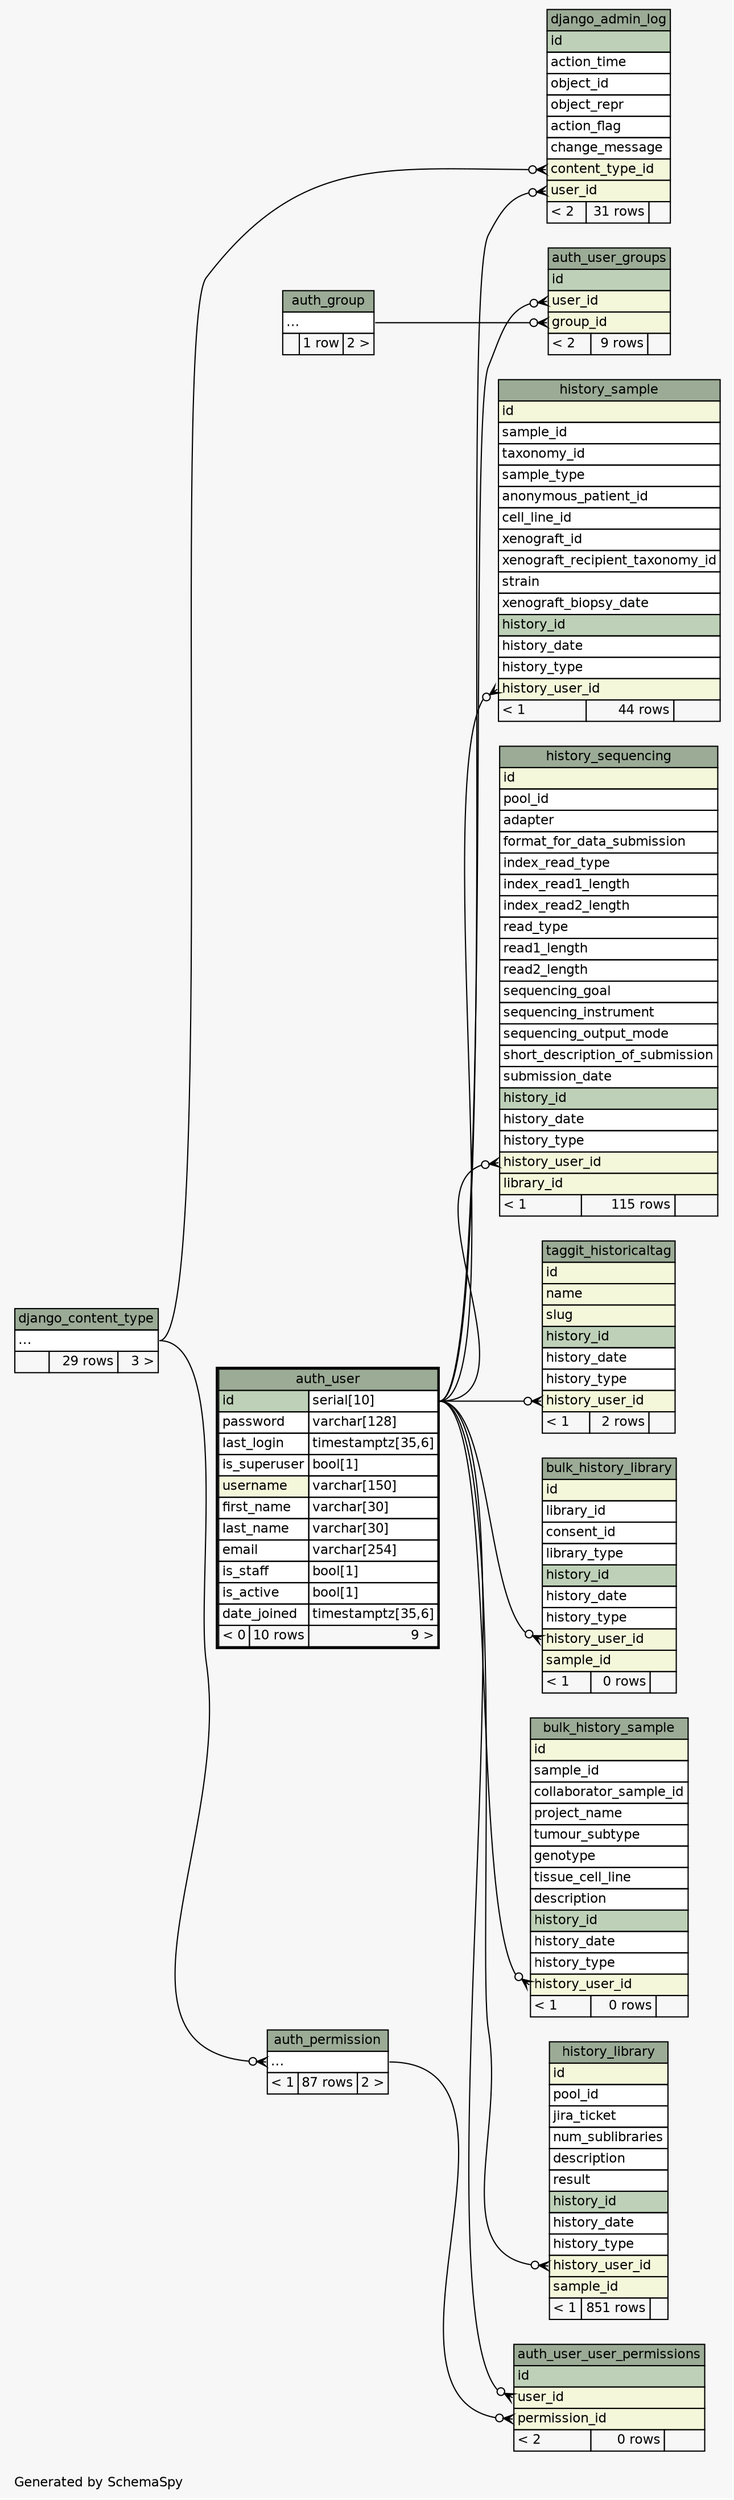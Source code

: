 // dot 2.36.0 on Mac OS X 10.9.5
// SchemaSpy rev 590
digraph "twoDegreesRelationshipsDiagram" {
  graph [
    rankdir="RL"
    bgcolor="#f7f7f7"
    label="\nGenerated by SchemaSpy"
    labeljust="l"
    nodesep="0.18"
    ranksep="0.46"
    fontname="Helvetica"
    fontsize="11"
  ];
  node [
    fontname="Helvetica"
    fontsize="11"
    shape="plaintext"
  ];
  edge [
    arrowsize="0.8"
  ];
  "auth_permission":"elipses":w -> "django_content_type":"elipses":e [arrowhead=none dir=back arrowtail=crowodot];
  "auth_user_groups":"group_id":w -> "auth_group":"elipses":e [arrowhead=none dir=back arrowtail=crowodot];
  "auth_user_groups":"user_id":w -> "auth_user":"id.type":e [arrowhead=none dir=back arrowtail=crowodot];
  "auth_user_user_permissions":"permission_id":w -> "auth_permission":"elipses":e [arrowhead=none dir=back arrowtail=crowodot];
  "auth_user_user_permissions":"user_id":w -> "auth_user":"id.type":e [arrowhead=none dir=back arrowtail=crowodot];
  "bulk_history_library":"history_user_id":w -> "auth_user":"id.type":e [arrowhead=none dir=back arrowtail=crowodot];
  "bulk_history_sample":"history_user_id":w -> "auth_user":"id.type":e [arrowhead=none dir=back arrowtail=crowodot];
  "django_admin_log":"content_type_id":w -> "django_content_type":"elipses":e [arrowhead=none dir=back arrowtail=crowodot];
  "django_admin_log":"user_id":w -> "auth_user":"id.type":e [arrowhead=none dir=back arrowtail=crowodot];
  "history_library":"history_user_id":w -> "auth_user":"id.type":e [arrowhead=none dir=back arrowtail=crowodot];
  "history_sample":"history_user_id":w -> "auth_user":"id.type":e [arrowhead=none dir=back arrowtail=crowodot];
  "history_sequencing":"history_user_id":w -> "auth_user":"id.type":e [arrowhead=none dir=back arrowtail=crowodot];
  "taggit_historicaltag":"history_user_id":w -> "auth_user":"id.type":e [arrowhead=none dir=back arrowtail=crowodot];
  "auth_group" [
    label=<
    <TABLE BORDER="0" CELLBORDER="1" CELLSPACING="0" BGCOLOR="#ffffff">
      <TR><TD COLSPAN="3" BGCOLOR="#9bab96" ALIGN="CENTER">auth_group</TD></TR>
      <TR><TD PORT="elipses" COLSPAN="3" ALIGN="LEFT">...</TD></TR>
      <TR><TD ALIGN="LEFT" BGCOLOR="#f7f7f7">  </TD><TD ALIGN="RIGHT" BGCOLOR="#f7f7f7">1 row</TD><TD ALIGN="RIGHT" BGCOLOR="#f7f7f7">2 &gt;</TD></TR>
    </TABLE>>
    URL="auth_group.html"
    tooltip="auth_group"
  ];
  "auth_permission" [
    label=<
    <TABLE BORDER="0" CELLBORDER="1" CELLSPACING="0" BGCOLOR="#ffffff">
      <TR><TD COLSPAN="3" BGCOLOR="#9bab96" ALIGN="CENTER">auth_permission</TD></TR>
      <TR><TD PORT="elipses" COLSPAN="3" ALIGN="LEFT">...</TD></TR>
      <TR><TD ALIGN="LEFT" BGCOLOR="#f7f7f7">&lt; 1</TD><TD ALIGN="RIGHT" BGCOLOR="#f7f7f7">87 rows</TD><TD ALIGN="RIGHT" BGCOLOR="#f7f7f7">2 &gt;</TD></TR>
    </TABLE>>
    URL="auth_permission.html"
    tooltip="auth_permission"
  ];
  "auth_user" [
    label=<
    <TABLE BORDER="2" CELLBORDER="1" CELLSPACING="0" BGCOLOR="#ffffff">
      <TR><TD COLSPAN="3" BGCOLOR="#9bab96" ALIGN="CENTER">auth_user</TD></TR>
      <TR><TD PORT="id" COLSPAN="2" BGCOLOR="#bed1b8" ALIGN="LEFT">id</TD><TD PORT="id.type" ALIGN="LEFT">serial[10]</TD></TR>
      <TR><TD PORT="password" COLSPAN="2" ALIGN="LEFT">password</TD><TD PORT="password.type" ALIGN="LEFT">varchar[128]</TD></TR>
      <TR><TD PORT="last_login" COLSPAN="2" ALIGN="LEFT">last_login</TD><TD PORT="last_login.type" ALIGN="LEFT">timestamptz[35,6]</TD></TR>
      <TR><TD PORT="is_superuser" COLSPAN="2" ALIGN="LEFT">is_superuser</TD><TD PORT="is_superuser.type" ALIGN="LEFT">bool[1]</TD></TR>
      <TR><TD PORT="username" COLSPAN="2" BGCOLOR="#f4f7da" ALIGN="LEFT">username</TD><TD PORT="username.type" ALIGN="LEFT">varchar[150]</TD></TR>
      <TR><TD PORT="first_name" COLSPAN="2" ALIGN="LEFT">first_name</TD><TD PORT="first_name.type" ALIGN="LEFT">varchar[30]</TD></TR>
      <TR><TD PORT="last_name" COLSPAN="2" ALIGN="LEFT">last_name</TD><TD PORT="last_name.type" ALIGN="LEFT">varchar[30]</TD></TR>
      <TR><TD PORT="email" COLSPAN="2" ALIGN="LEFT">email</TD><TD PORT="email.type" ALIGN="LEFT">varchar[254]</TD></TR>
      <TR><TD PORT="is_staff" COLSPAN="2" ALIGN="LEFT">is_staff</TD><TD PORT="is_staff.type" ALIGN="LEFT">bool[1]</TD></TR>
      <TR><TD PORT="is_active" COLSPAN="2" ALIGN="LEFT">is_active</TD><TD PORT="is_active.type" ALIGN="LEFT">bool[1]</TD></TR>
      <TR><TD PORT="date_joined" COLSPAN="2" ALIGN="LEFT">date_joined</TD><TD PORT="date_joined.type" ALIGN="LEFT">timestamptz[35,6]</TD></TR>
      <TR><TD ALIGN="LEFT" BGCOLOR="#f7f7f7">&lt; 0</TD><TD ALIGN="RIGHT" BGCOLOR="#f7f7f7">10 rows</TD><TD ALIGN="RIGHT" BGCOLOR="#f7f7f7">9 &gt;</TD></TR>
    </TABLE>>
    URL="auth_user.html"
    tooltip="auth_user"
  ];
  "auth_user_groups" [
    label=<
    <TABLE BORDER="0" CELLBORDER="1" CELLSPACING="0" BGCOLOR="#ffffff">
      <TR><TD COLSPAN="3" BGCOLOR="#9bab96" ALIGN="CENTER">auth_user_groups</TD></TR>
      <TR><TD PORT="id" COLSPAN="3" BGCOLOR="#bed1b8" ALIGN="LEFT">id</TD></TR>
      <TR><TD PORT="user_id" COLSPAN="3" BGCOLOR="#f4f7da" ALIGN="LEFT">user_id</TD></TR>
      <TR><TD PORT="group_id" COLSPAN="3" BGCOLOR="#f4f7da" ALIGN="LEFT">group_id</TD></TR>
      <TR><TD ALIGN="LEFT" BGCOLOR="#f7f7f7">&lt; 2</TD><TD ALIGN="RIGHT" BGCOLOR="#f7f7f7">9 rows</TD><TD ALIGN="RIGHT" BGCOLOR="#f7f7f7">  </TD></TR>
    </TABLE>>
    URL="auth_user_groups.html"
    tooltip="auth_user_groups"
  ];
  "auth_user_user_permissions" [
    label=<
    <TABLE BORDER="0" CELLBORDER="1" CELLSPACING="0" BGCOLOR="#ffffff">
      <TR><TD COLSPAN="3" BGCOLOR="#9bab96" ALIGN="CENTER">auth_user_user_permissions</TD></TR>
      <TR><TD PORT="id" COLSPAN="3" BGCOLOR="#bed1b8" ALIGN="LEFT">id</TD></TR>
      <TR><TD PORT="user_id" COLSPAN="3" BGCOLOR="#f4f7da" ALIGN="LEFT">user_id</TD></TR>
      <TR><TD PORT="permission_id" COLSPAN="3" BGCOLOR="#f4f7da" ALIGN="LEFT">permission_id</TD></TR>
      <TR><TD ALIGN="LEFT" BGCOLOR="#f7f7f7">&lt; 2</TD><TD ALIGN="RIGHT" BGCOLOR="#f7f7f7">0 rows</TD><TD ALIGN="RIGHT" BGCOLOR="#f7f7f7">  </TD></TR>
    </TABLE>>
    URL="auth_user_user_permissions.html"
    tooltip="auth_user_user_permissions"
  ];
  "bulk_history_library" [
    label=<
    <TABLE BORDER="0" CELLBORDER="1" CELLSPACING="0" BGCOLOR="#ffffff">
      <TR><TD COLSPAN="3" BGCOLOR="#9bab96" ALIGN="CENTER">bulk_history_library</TD></TR>
      <TR><TD PORT="id" COLSPAN="3" BGCOLOR="#f4f7da" ALIGN="LEFT">id</TD></TR>
      <TR><TD PORT="library_id" COLSPAN="3" ALIGN="LEFT">library_id</TD></TR>
      <TR><TD PORT="consent_id" COLSPAN="3" ALIGN="LEFT">consent_id</TD></TR>
      <TR><TD PORT="library_type" COLSPAN="3" ALIGN="LEFT">library_type</TD></TR>
      <TR><TD PORT="history_id" COLSPAN="3" BGCOLOR="#bed1b8" ALIGN="LEFT">history_id</TD></TR>
      <TR><TD PORT="history_date" COLSPAN="3" ALIGN="LEFT">history_date</TD></TR>
      <TR><TD PORT="history_type" COLSPAN="3" ALIGN="LEFT">history_type</TD></TR>
      <TR><TD PORT="history_user_id" COLSPAN="3" BGCOLOR="#f4f7da" ALIGN="LEFT">history_user_id</TD></TR>
      <TR><TD PORT="sample_id" COLSPAN="3" BGCOLOR="#f4f7da" ALIGN="LEFT">sample_id</TD></TR>
      <TR><TD ALIGN="LEFT" BGCOLOR="#f7f7f7">&lt; 1</TD><TD ALIGN="RIGHT" BGCOLOR="#f7f7f7">0 rows</TD><TD ALIGN="RIGHT" BGCOLOR="#f7f7f7">  </TD></TR>
    </TABLE>>
    URL="bulk_history_library.html"
    tooltip="bulk_history_library"
  ];
  "bulk_history_sample" [
    label=<
    <TABLE BORDER="0" CELLBORDER="1" CELLSPACING="0" BGCOLOR="#ffffff">
      <TR><TD COLSPAN="3" BGCOLOR="#9bab96" ALIGN="CENTER">bulk_history_sample</TD></TR>
      <TR><TD PORT="id" COLSPAN="3" BGCOLOR="#f4f7da" ALIGN="LEFT">id</TD></TR>
      <TR><TD PORT="sample_id" COLSPAN="3" ALIGN="LEFT">sample_id</TD></TR>
      <TR><TD PORT="collaborator_sample_id" COLSPAN="3" ALIGN="LEFT">collaborator_sample_id</TD></TR>
      <TR><TD PORT="project_name" COLSPAN="3" ALIGN="LEFT">project_name</TD></TR>
      <TR><TD PORT="tumour_subtype" COLSPAN="3" ALIGN="LEFT">tumour_subtype</TD></TR>
      <TR><TD PORT="genotype" COLSPAN="3" ALIGN="LEFT">genotype</TD></TR>
      <TR><TD PORT="tissue_cell_line" COLSPAN="3" ALIGN="LEFT">tissue_cell_line</TD></TR>
      <TR><TD PORT="description" COLSPAN="3" ALIGN="LEFT">description</TD></TR>
      <TR><TD PORT="history_id" COLSPAN="3" BGCOLOR="#bed1b8" ALIGN="LEFT">history_id</TD></TR>
      <TR><TD PORT="history_date" COLSPAN="3" ALIGN="LEFT">history_date</TD></TR>
      <TR><TD PORT="history_type" COLSPAN="3" ALIGN="LEFT">history_type</TD></TR>
      <TR><TD PORT="history_user_id" COLSPAN="3" BGCOLOR="#f4f7da" ALIGN="LEFT">history_user_id</TD></TR>
      <TR><TD ALIGN="LEFT" BGCOLOR="#f7f7f7">&lt; 1</TD><TD ALIGN="RIGHT" BGCOLOR="#f7f7f7">0 rows</TD><TD ALIGN="RIGHT" BGCOLOR="#f7f7f7">  </TD></TR>
    </TABLE>>
    URL="bulk_history_sample.html"
    tooltip="bulk_history_sample"
  ];
  "django_admin_log" [
    label=<
    <TABLE BORDER="0" CELLBORDER="1" CELLSPACING="0" BGCOLOR="#ffffff">
      <TR><TD COLSPAN="3" BGCOLOR="#9bab96" ALIGN="CENTER">django_admin_log</TD></TR>
      <TR><TD PORT="id" COLSPAN="3" BGCOLOR="#bed1b8" ALIGN="LEFT">id</TD></TR>
      <TR><TD PORT="action_time" COLSPAN="3" ALIGN="LEFT">action_time</TD></TR>
      <TR><TD PORT="object_id" COLSPAN="3" ALIGN="LEFT">object_id</TD></TR>
      <TR><TD PORT="object_repr" COLSPAN="3" ALIGN="LEFT">object_repr</TD></TR>
      <TR><TD PORT="action_flag" COLSPAN="3" ALIGN="LEFT">action_flag</TD></TR>
      <TR><TD PORT="change_message" COLSPAN="3" ALIGN="LEFT">change_message</TD></TR>
      <TR><TD PORT="content_type_id" COLSPAN="3" BGCOLOR="#f4f7da" ALIGN="LEFT">content_type_id</TD></TR>
      <TR><TD PORT="user_id" COLSPAN="3" BGCOLOR="#f4f7da" ALIGN="LEFT">user_id</TD></TR>
      <TR><TD ALIGN="LEFT" BGCOLOR="#f7f7f7">&lt; 2</TD><TD ALIGN="RIGHT" BGCOLOR="#f7f7f7">31 rows</TD><TD ALIGN="RIGHT" BGCOLOR="#f7f7f7">  </TD></TR>
    </TABLE>>
    URL="django_admin_log.html"
    tooltip="django_admin_log"
  ];
  "django_content_type" [
    label=<
    <TABLE BORDER="0" CELLBORDER="1" CELLSPACING="0" BGCOLOR="#ffffff">
      <TR><TD COLSPAN="3" BGCOLOR="#9bab96" ALIGN="CENTER">django_content_type</TD></TR>
      <TR><TD PORT="elipses" COLSPAN="3" ALIGN="LEFT">...</TD></TR>
      <TR><TD ALIGN="LEFT" BGCOLOR="#f7f7f7">  </TD><TD ALIGN="RIGHT" BGCOLOR="#f7f7f7">29 rows</TD><TD ALIGN="RIGHT" BGCOLOR="#f7f7f7">3 &gt;</TD></TR>
    </TABLE>>
    URL="django_content_type.html"
    tooltip="django_content_type"
  ];
  "history_library" [
    label=<
    <TABLE BORDER="0" CELLBORDER="1" CELLSPACING="0" BGCOLOR="#ffffff">
      <TR><TD COLSPAN="3" BGCOLOR="#9bab96" ALIGN="CENTER">history_library</TD></TR>
      <TR><TD PORT="id" COLSPAN="3" BGCOLOR="#f4f7da" ALIGN="LEFT">id</TD></TR>
      <TR><TD PORT="pool_id" COLSPAN="3" ALIGN="LEFT">pool_id</TD></TR>
      <TR><TD PORT="jira_ticket" COLSPAN="3" ALIGN="LEFT">jira_ticket</TD></TR>
      <TR><TD PORT="num_sublibraries" COLSPAN="3" ALIGN="LEFT">num_sublibraries</TD></TR>
      <TR><TD PORT="description" COLSPAN="3" ALIGN="LEFT">description</TD></TR>
      <TR><TD PORT="result" COLSPAN="3" ALIGN="LEFT">result</TD></TR>
      <TR><TD PORT="history_id" COLSPAN="3" BGCOLOR="#bed1b8" ALIGN="LEFT">history_id</TD></TR>
      <TR><TD PORT="history_date" COLSPAN="3" ALIGN="LEFT">history_date</TD></TR>
      <TR><TD PORT="history_type" COLSPAN="3" ALIGN="LEFT">history_type</TD></TR>
      <TR><TD PORT="history_user_id" COLSPAN="3" BGCOLOR="#f4f7da" ALIGN="LEFT">history_user_id</TD></TR>
      <TR><TD PORT="sample_id" COLSPAN="3" BGCOLOR="#f4f7da" ALIGN="LEFT">sample_id</TD></TR>
      <TR><TD ALIGN="LEFT" BGCOLOR="#f7f7f7">&lt; 1</TD><TD ALIGN="RIGHT" BGCOLOR="#f7f7f7">851 rows</TD><TD ALIGN="RIGHT" BGCOLOR="#f7f7f7">  </TD></TR>
    </TABLE>>
    URL="history_library.html"
    tooltip="history_library"
  ];
  "history_sample" [
    label=<
    <TABLE BORDER="0" CELLBORDER="1" CELLSPACING="0" BGCOLOR="#ffffff">
      <TR><TD COLSPAN="3" BGCOLOR="#9bab96" ALIGN="CENTER">history_sample</TD></TR>
      <TR><TD PORT="id" COLSPAN="3" BGCOLOR="#f4f7da" ALIGN="LEFT">id</TD></TR>
      <TR><TD PORT="sample_id" COLSPAN="3" ALIGN="LEFT">sample_id</TD></TR>
      <TR><TD PORT="taxonomy_id" COLSPAN="3" ALIGN="LEFT">taxonomy_id</TD></TR>
      <TR><TD PORT="sample_type" COLSPAN="3" ALIGN="LEFT">sample_type</TD></TR>
      <TR><TD PORT="anonymous_patient_id" COLSPAN="3" ALIGN="LEFT">anonymous_patient_id</TD></TR>
      <TR><TD PORT="cell_line_id" COLSPAN="3" ALIGN="LEFT">cell_line_id</TD></TR>
      <TR><TD PORT="xenograft_id" COLSPAN="3" ALIGN="LEFT">xenograft_id</TD></TR>
      <TR><TD PORT="xenograft_recipient_taxonomy_id" COLSPAN="3" ALIGN="LEFT">xenograft_recipient_taxonomy_id</TD></TR>
      <TR><TD PORT="strain" COLSPAN="3" ALIGN="LEFT">strain</TD></TR>
      <TR><TD PORT="xenograft_biopsy_date" COLSPAN="3" ALIGN="LEFT">xenograft_biopsy_date</TD></TR>
      <TR><TD PORT="history_id" COLSPAN="3" BGCOLOR="#bed1b8" ALIGN="LEFT">history_id</TD></TR>
      <TR><TD PORT="history_date" COLSPAN="3" ALIGN="LEFT">history_date</TD></TR>
      <TR><TD PORT="history_type" COLSPAN="3" ALIGN="LEFT">history_type</TD></TR>
      <TR><TD PORT="history_user_id" COLSPAN="3" BGCOLOR="#f4f7da" ALIGN="LEFT">history_user_id</TD></TR>
      <TR><TD ALIGN="LEFT" BGCOLOR="#f7f7f7">&lt; 1</TD><TD ALIGN="RIGHT" BGCOLOR="#f7f7f7">44 rows</TD><TD ALIGN="RIGHT" BGCOLOR="#f7f7f7">  </TD></TR>
    </TABLE>>
    URL="history_sample.html"
    tooltip="history_sample"
  ];
  "history_sequencing" [
    label=<
    <TABLE BORDER="0" CELLBORDER="1" CELLSPACING="0" BGCOLOR="#ffffff">
      <TR><TD COLSPAN="3" BGCOLOR="#9bab96" ALIGN="CENTER">history_sequencing</TD></TR>
      <TR><TD PORT="id" COLSPAN="3" BGCOLOR="#f4f7da" ALIGN="LEFT">id</TD></TR>
      <TR><TD PORT="pool_id" COLSPAN="3" ALIGN="LEFT">pool_id</TD></TR>
      <TR><TD PORT="adapter" COLSPAN="3" ALIGN="LEFT">adapter</TD></TR>
      <TR><TD PORT="format_for_data_submission" COLSPAN="3" ALIGN="LEFT">format_for_data_submission</TD></TR>
      <TR><TD PORT="index_read_type" COLSPAN="3" ALIGN="LEFT">index_read_type</TD></TR>
      <TR><TD PORT="index_read1_length" COLSPAN="3" ALIGN="LEFT">index_read1_length</TD></TR>
      <TR><TD PORT="index_read2_length" COLSPAN="3" ALIGN="LEFT">index_read2_length</TD></TR>
      <TR><TD PORT="read_type" COLSPAN="3" ALIGN="LEFT">read_type</TD></TR>
      <TR><TD PORT="read1_length" COLSPAN="3" ALIGN="LEFT">read1_length</TD></TR>
      <TR><TD PORT="read2_length" COLSPAN="3" ALIGN="LEFT">read2_length</TD></TR>
      <TR><TD PORT="sequencing_goal" COLSPAN="3" ALIGN="LEFT">sequencing_goal</TD></TR>
      <TR><TD PORT="sequencing_instrument" COLSPAN="3" ALIGN="LEFT">sequencing_instrument</TD></TR>
      <TR><TD PORT="sequencing_output_mode" COLSPAN="3" ALIGN="LEFT">sequencing_output_mode</TD></TR>
      <TR><TD PORT="short_description_of_submission" COLSPAN="3" ALIGN="LEFT">short_description_of_submission</TD></TR>
      <TR><TD PORT="submission_date" COLSPAN="3" ALIGN="LEFT">submission_date</TD></TR>
      <TR><TD PORT="history_id" COLSPAN="3" BGCOLOR="#bed1b8" ALIGN="LEFT">history_id</TD></TR>
      <TR><TD PORT="history_date" COLSPAN="3" ALIGN="LEFT">history_date</TD></TR>
      <TR><TD PORT="history_type" COLSPAN="3" ALIGN="LEFT">history_type</TD></TR>
      <TR><TD PORT="history_user_id" COLSPAN="3" BGCOLOR="#f4f7da" ALIGN="LEFT">history_user_id</TD></TR>
      <TR><TD PORT="library_id" COLSPAN="3" BGCOLOR="#f4f7da" ALIGN="LEFT">library_id</TD></TR>
      <TR><TD ALIGN="LEFT" BGCOLOR="#f7f7f7">&lt; 1</TD><TD ALIGN="RIGHT" BGCOLOR="#f7f7f7">115 rows</TD><TD ALIGN="RIGHT" BGCOLOR="#f7f7f7">  </TD></TR>
    </TABLE>>
    URL="history_sequencing.html"
    tooltip="history_sequencing"
  ];
  "taggit_historicaltag" [
    label=<
    <TABLE BORDER="0" CELLBORDER="1" CELLSPACING="0" BGCOLOR="#ffffff">
      <TR><TD COLSPAN="3" BGCOLOR="#9bab96" ALIGN="CENTER">taggit_historicaltag</TD></TR>
      <TR><TD PORT="id" COLSPAN="3" BGCOLOR="#f4f7da" ALIGN="LEFT">id</TD></TR>
      <TR><TD PORT="name" COLSPAN="3" BGCOLOR="#f4f7da" ALIGN="LEFT">name</TD></TR>
      <TR><TD PORT="slug" COLSPAN="3" BGCOLOR="#f4f7da" ALIGN="LEFT">slug</TD></TR>
      <TR><TD PORT="history_id" COLSPAN="3" BGCOLOR="#bed1b8" ALIGN="LEFT">history_id</TD></TR>
      <TR><TD PORT="history_date" COLSPAN="3" ALIGN="LEFT">history_date</TD></TR>
      <TR><TD PORT="history_type" COLSPAN="3" ALIGN="LEFT">history_type</TD></TR>
      <TR><TD PORT="history_user_id" COLSPAN="3" BGCOLOR="#f4f7da" ALIGN="LEFT">history_user_id</TD></TR>
      <TR><TD ALIGN="LEFT" BGCOLOR="#f7f7f7">&lt; 1</TD><TD ALIGN="RIGHT" BGCOLOR="#f7f7f7">2 rows</TD><TD ALIGN="RIGHT" BGCOLOR="#f7f7f7">  </TD></TR>
    </TABLE>>
    URL="taggit_historicaltag.html"
    tooltip="taggit_historicaltag"
  ];
}
